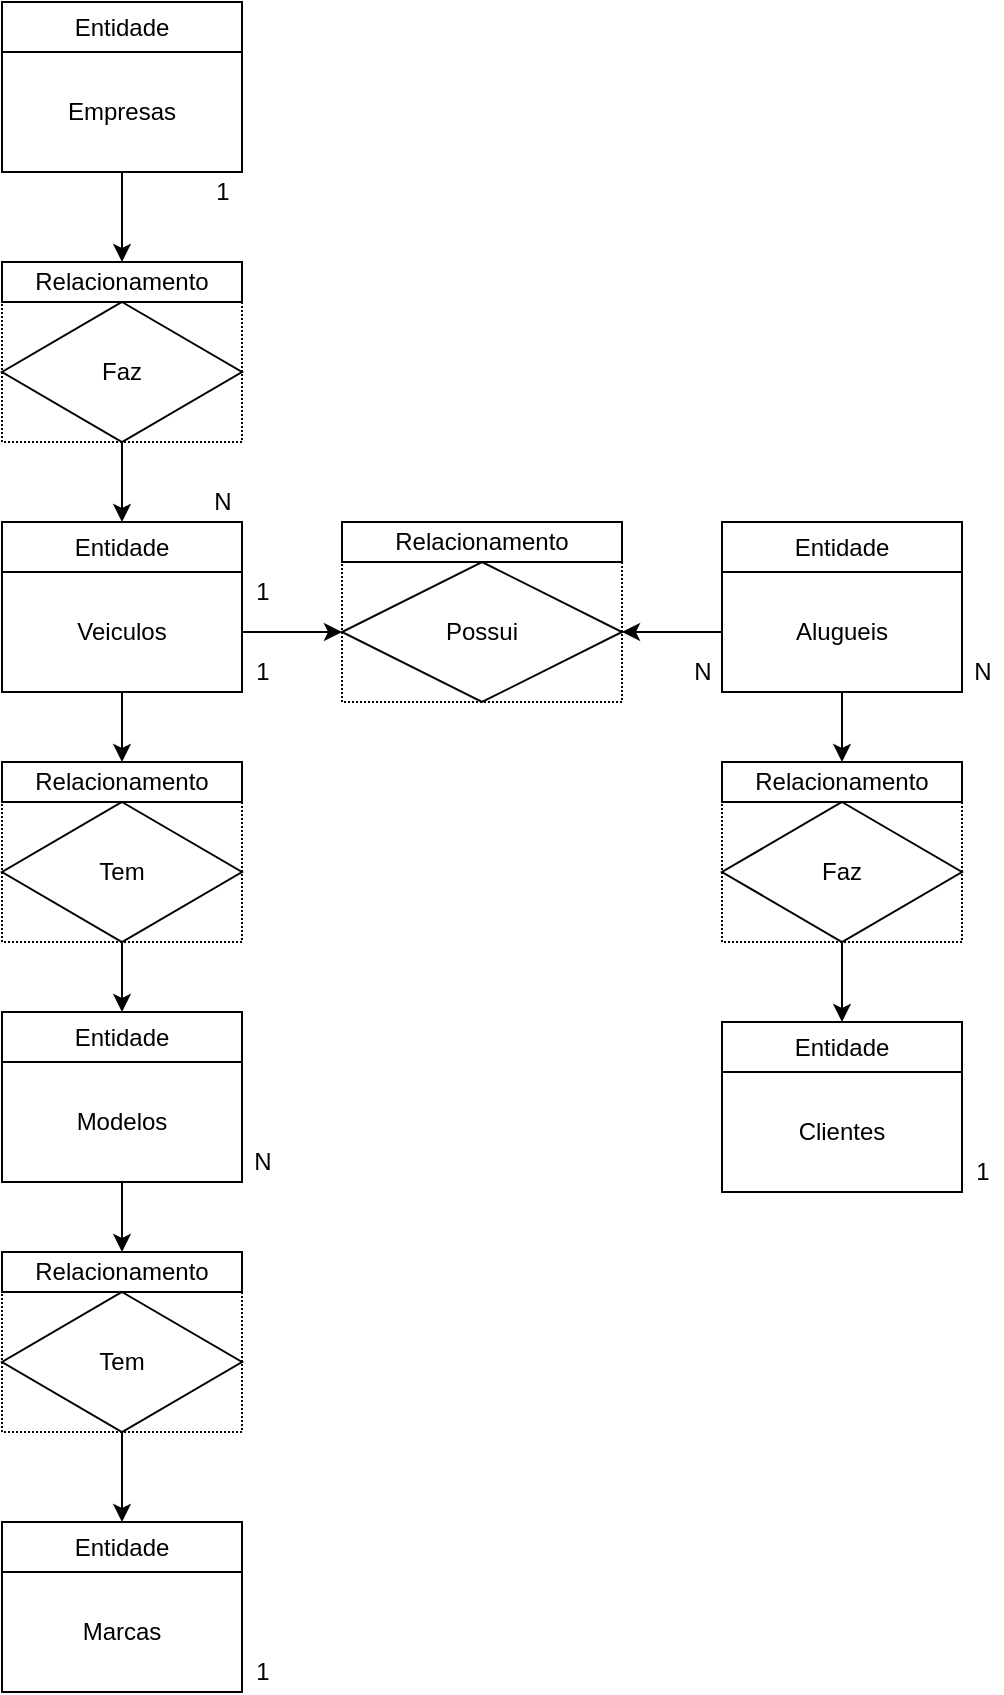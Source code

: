 <mxfile version="14.1.8" type="device"><diagram id="UzwfcoGWtlk6J4LMGT1N" name="Page-1"><mxGraphModel dx="1556" dy="1011" grid="1" gridSize="10" guides="1" tooltips="1" connect="1" arrows="1" fold="1" page="1" pageScale="1" pageWidth="827" pageHeight="1169" math="0" shadow="0"><root><mxCell id="0"/><mxCell id="1" parent="0"/><mxCell id="B7ip59DOkVlVwJYfJz16-75" value="" style="whiteSpace=wrap;html=1;dashed=1;dashPattern=1 1;" parent="1" vertex="1"><mxGeometry x="334" y="290" width="140" height="70" as="geometry"/></mxCell><mxCell id="B7ip59DOkVlVwJYfJz16-11" style="edgeStyle=orthogonalEdgeStyle;rounded=0;orthogonalLoop=1;jettySize=auto;html=1;" parent="1" source="B7ip59DOkVlVwJYfJz16-12" target="B7ip59DOkVlVwJYfJz16-15" edge="1"><mxGeometry relative="1" as="geometry"/></mxCell><mxCell id="INRrHBD7zFZ3oNJExeju-26" value="" style="edgeStyle=orthogonalEdgeStyle;rounded=0;orthogonalLoop=1;jettySize=auto;html=1;" edge="1" parent="1" source="B7ip59DOkVlVwJYfJz16-12" target="INRrHBD7zFZ3oNJExeju-7"><mxGeometry relative="1" as="geometry"/></mxCell><mxCell id="B7ip59DOkVlVwJYfJz16-12" value="Veiculos" style="whiteSpace=wrap;html=1;" parent="1" vertex="1"><mxGeometry x="164" y="295" width="120" height="60" as="geometry"/></mxCell><mxCell id="B7ip59DOkVlVwJYfJz16-13" value="" style="edgeStyle=orthogonalEdgeStyle;rounded=0;orthogonalLoop=1;jettySize=auto;html=1;" parent="1" source="B7ip59DOkVlVwJYfJz16-14" target="B7ip59DOkVlVwJYfJz16-15" edge="1"><mxGeometry relative="1" as="geometry"/></mxCell><mxCell id="INRrHBD7zFZ3oNJExeju-11" value="" style="edgeStyle=orthogonalEdgeStyle;rounded=0;orthogonalLoop=1;jettySize=auto;html=1;" edge="1" parent="1" source="B7ip59DOkVlVwJYfJz16-14" target="INRrHBD7zFZ3oNJExeju-3"><mxGeometry relative="1" as="geometry"/></mxCell><mxCell id="B7ip59DOkVlVwJYfJz16-14" value="Alugueis" style="whiteSpace=wrap;html=1;" parent="1" vertex="1"><mxGeometry x="524" y="295" width="120" height="60" as="geometry"/></mxCell><mxCell id="B7ip59DOkVlVwJYfJz16-15" value="Possui" style="rhombus;whiteSpace=wrap;html=1;" parent="1" vertex="1"><mxGeometry x="334" y="290" width="140" height="70" as="geometry"/></mxCell><mxCell id="B7ip59DOkVlVwJYfJz16-18" value="1" style="text;html=1;align=center;verticalAlign=middle;resizable=0;points=[];autosize=1;" parent="1" vertex="1"><mxGeometry x="284" y="335" width="20" height="20" as="geometry"/></mxCell><mxCell id="B7ip59DOkVlVwJYfJz16-19" value="N" style="text;html=1;align=center;verticalAlign=middle;resizable=0;points=[];autosize=1;" parent="1" vertex="1"><mxGeometry x="504" y="335" width="20" height="20" as="geometry"/></mxCell><mxCell id="B7ip59DOkVlVwJYfJz16-72" value="Entidade" style="whiteSpace=wrap;html=1;" parent="1" vertex="1"><mxGeometry x="164" y="270" width="120" height="25" as="geometry"/></mxCell><mxCell id="B7ip59DOkVlVwJYfJz16-73" value="Entidade" style="whiteSpace=wrap;html=1;" parent="1" vertex="1"><mxGeometry x="524" y="270" width="120" height="25" as="geometry"/></mxCell><mxCell id="B7ip59DOkVlVwJYfJz16-74" value="Relacionamento" style="whiteSpace=wrap;html=1;" parent="1" vertex="1"><mxGeometry x="334" y="270" width="140" height="20" as="geometry"/></mxCell><mxCell id="INRrHBD7zFZ3oNJExeju-1" value="" style="whiteSpace=wrap;html=1;dashed=1;dashPattern=1 1;" vertex="1" parent="1"><mxGeometry x="524" y="410" width="120" height="70" as="geometry"/></mxCell><mxCell id="INRrHBD7zFZ3oNJExeju-12" value="" style="edgeStyle=orthogonalEdgeStyle;rounded=0;orthogonalLoop=1;jettySize=auto;html=1;" edge="1" parent="1" source="INRrHBD7zFZ3oNJExeju-2" target="INRrHBD7zFZ3oNJExeju-10"><mxGeometry relative="1" as="geometry"/></mxCell><mxCell id="INRrHBD7zFZ3oNJExeju-2" value="Faz" style="rhombus;whiteSpace=wrap;html=1;" vertex="1" parent="1"><mxGeometry x="524" y="410" width="120" height="70" as="geometry"/></mxCell><mxCell id="INRrHBD7zFZ3oNJExeju-3" value="Relacionamento" style="whiteSpace=wrap;html=1;" vertex="1" parent="1"><mxGeometry x="524" y="390" width="120" height="20" as="geometry"/></mxCell><mxCell id="INRrHBD7zFZ3oNJExeju-27" value="" style="edgeStyle=orthogonalEdgeStyle;rounded=0;orthogonalLoop=1;jettySize=auto;html=1;" edge="1" parent="1" source="INRrHBD7zFZ3oNJExeju-5" target="INRrHBD7zFZ3oNJExeju-16"><mxGeometry relative="1" as="geometry"/></mxCell><mxCell id="INRrHBD7zFZ3oNJExeju-5" value="" style="whiteSpace=wrap;html=1;dashed=1;dashPattern=1 1;" vertex="1" parent="1"><mxGeometry x="164" y="410" width="120" height="70" as="geometry"/></mxCell><mxCell id="INRrHBD7zFZ3oNJExeju-6" value="Tem" style="rhombus;whiteSpace=wrap;html=1;" vertex="1" parent="1"><mxGeometry x="164" y="410" width="120" height="70" as="geometry"/></mxCell><mxCell id="INRrHBD7zFZ3oNJExeju-7" value="Relacionamento" style="whiteSpace=wrap;html=1;" vertex="1" parent="1"><mxGeometry x="164" y="390" width="120" height="20" as="geometry"/></mxCell><mxCell id="INRrHBD7zFZ3oNJExeju-8" value="Clientes" style="whiteSpace=wrap;html=1;" vertex="1" parent="1"><mxGeometry x="524" y="545" width="120" height="60" as="geometry"/></mxCell><mxCell id="INRrHBD7zFZ3oNJExeju-9" value="1" style="text;html=1;align=center;verticalAlign=middle;resizable=0;points=[];autosize=1;" vertex="1" parent="1"><mxGeometry x="644" y="585" width="20" height="20" as="geometry"/></mxCell><mxCell id="INRrHBD7zFZ3oNJExeju-10" value="Entidade" style="whiteSpace=wrap;html=1;" vertex="1" parent="1"><mxGeometry x="524" y="520" width="120" height="25" as="geometry"/></mxCell><mxCell id="INRrHBD7zFZ3oNJExeju-13" value="N" style="text;html=1;align=center;verticalAlign=middle;resizable=0;points=[];autosize=1;" vertex="1" parent="1"><mxGeometry x="644" y="335" width="20" height="20" as="geometry"/></mxCell><mxCell id="INRrHBD7zFZ3oNJExeju-30" value="" style="edgeStyle=orthogonalEdgeStyle;rounded=0;orthogonalLoop=1;jettySize=auto;html=1;" edge="1" parent="1" source="INRrHBD7zFZ3oNJExeju-14" target="INRrHBD7zFZ3oNJExeju-19"><mxGeometry relative="1" as="geometry"/></mxCell><mxCell id="INRrHBD7zFZ3oNJExeju-14" value="Modelos" style="whiteSpace=wrap;html=1;" vertex="1" parent="1"><mxGeometry x="164" y="540" width="120" height="60" as="geometry"/></mxCell><mxCell id="INRrHBD7zFZ3oNJExeju-15" value="N" style="text;html=1;align=center;verticalAlign=middle;resizable=0;points=[];autosize=1;" vertex="1" parent="1"><mxGeometry x="284" y="580" width="20" height="20" as="geometry"/></mxCell><mxCell id="INRrHBD7zFZ3oNJExeju-16" value="Entidade" style="whiteSpace=wrap;html=1;" vertex="1" parent="1"><mxGeometry x="164" y="515" width="120" height="25" as="geometry"/></mxCell><mxCell id="INRrHBD7zFZ3oNJExeju-17" value="" style="whiteSpace=wrap;html=1;dashed=1;dashPattern=1 1;" vertex="1" parent="1"><mxGeometry x="164" y="655" width="120" height="70" as="geometry"/></mxCell><mxCell id="INRrHBD7zFZ3oNJExeju-29" value="" style="edgeStyle=orthogonalEdgeStyle;rounded=0;orthogonalLoop=1;jettySize=auto;html=1;" edge="1" parent="1" source="INRrHBD7zFZ3oNJExeju-18" target="INRrHBD7zFZ3oNJExeju-22"><mxGeometry relative="1" as="geometry"/></mxCell><mxCell id="INRrHBD7zFZ3oNJExeju-18" value="Tem" style="rhombus;whiteSpace=wrap;html=1;" vertex="1" parent="1"><mxGeometry x="164" y="655" width="120" height="70" as="geometry"/></mxCell><mxCell id="INRrHBD7zFZ3oNJExeju-19" value="Relacionamento" style="whiteSpace=wrap;html=1;" vertex="1" parent="1"><mxGeometry x="164" y="635" width="120" height="20" as="geometry"/></mxCell><mxCell id="INRrHBD7zFZ3oNJExeju-20" value="Marcas" style="whiteSpace=wrap;html=1;" vertex="1" parent="1"><mxGeometry x="164" y="795" width="120" height="60" as="geometry"/></mxCell><mxCell id="INRrHBD7zFZ3oNJExeju-21" value="1" style="text;html=1;align=center;verticalAlign=middle;resizable=0;points=[];autosize=1;" vertex="1" parent="1"><mxGeometry x="284" y="835" width="20" height="20" as="geometry"/></mxCell><mxCell id="INRrHBD7zFZ3oNJExeju-22" value="Entidade" style="whiteSpace=wrap;html=1;" vertex="1" parent="1"><mxGeometry x="164" y="770" width="120" height="25" as="geometry"/></mxCell><mxCell id="INRrHBD7zFZ3oNJExeju-28" value="1" style="text;html=1;align=center;verticalAlign=middle;resizable=0;points=[];autosize=1;" vertex="1" parent="1"><mxGeometry x="284" y="295" width="20" height="20" as="geometry"/></mxCell><mxCell id="INRrHBD7zFZ3oNJExeju-42" value="" style="whiteSpace=wrap;html=1;dashed=1;dashPattern=1 1;" vertex="1" parent="1"><mxGeometry x="164" y="160" width="120" height="70" as="geometry"/></mxCell><mxCell id="INRrHBD7zFZ3oNJExeju-43" value="" style="edgeStyle=orthogonalEdgeStyle;rounded=0;orthogonalLoop=1;jettySize=auto;html=1;" edge="1" parent="1" source="INRrHBD7zFZ3oNJExeju-44"><mxGeometry relative="1" as="geometry"><mxPoint x="224" y="270" as="targetPoint"/></mxGeometry></mxCell><mxCell id="INRrHBD7zFZ3oNJExeju-44" value="Faz" style="rhombus;whiteSpace=wrap;html=1;" vertex="1" parent="1"><mxGeometry x="164" y="160" width="120" height="70" as="geometry"/></mxCell><mxCell id="INRrHBD7zFZ3oNJExeju-45" value="Relacionamento" style="whiteSpace=wrap;html=1;" vertex="1" parent="1"><mxGeometry x="164" y="140" width="120" height="20" as="geometry"/></mxCell><mxCell id="INRrHBD7zFZ3oNJExeju-49" value="" style="edgeStyle=orthogonalEdgeStyle;rounded=0;orthogonalLoop=1;jettySize=auto;html=1;" edge="1" parent="1" source="INRrHBD7zFZ3oNJExeju-46" target="INRrHBD7zFZ3oNJExeju-45"><mxGeometry relative="1" as="geometry"/></mxCell><mxCell id="INRrHBD7zFZ3oNJExeju-46" value="Empresas" style="whiteSpace=wrap;html=1;" vertex="1" parent="1"><mxGeometry x="164" y="35" width="120" height="60" as="geometry"/></mxCell><mxCell id="INRrHBD7zFZ3oNJExeju-47" value="1" style="text;html=1;align=center;verticalAlign=middle;resizable=0;points=[];autosize=1;" vertex="1" parent="1"><mxGeometry x="264" y="95" width="20" height="20" as="geometry"/></mxCell><mxCell id="INRrHBD7zFZ3oNJExeju-48" value="Entidade" style="whiteSpace=wrap;html=1;" vertex="1" parent="1"><mxGeometry x="164" y="10" width="120" height="25" as="geometry"/></mxCell><mxCell id="INRrHBD7zFZ3oNJExeju-50" value="N" style="text;html=1;align=center;verticalAlign=middle;resizable=0;points=[];autosize=1;" vertex="1" parent="1"><mxGeometry x="264" y="250" width="20" height="20" as="geometry"/></mxCell></root></mxGraphModel></diagram></mxfile>